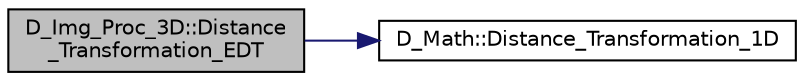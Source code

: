 digraph "D_Img_Proc_3D::Distance_Transformation_EDT"
{
 // LATEX_PDF_SIZE
  edge [fontname="Helvetica",fontsize="10",labelfontname="Helvetica",labelfontsize="10"];
  node [fontname="Helvetica",fontsize="10",shape=record];
  rankdir="LR";
  Node1 [label="D_Img_Proc_3D::Distance\l_Transformation_EDT",height=0.2,width=0.4,color="black", fillcolor="grey75", style="filled", fontcolor="black",tooltip=" "];
  Node1 -> Node2 [color="midnightblue",fontsize="10",style="solid",fontname="Helvetica"];
  Node2 [label="D_Math::Distance_Transformation_1D",height=0.2,width=0.4,color="black", fillcolor="white", style="filled",URL="$class_d___math.html#a399a8c9ec6261ed7f0141fb66ef9ead6",tooltip=" "];
}
